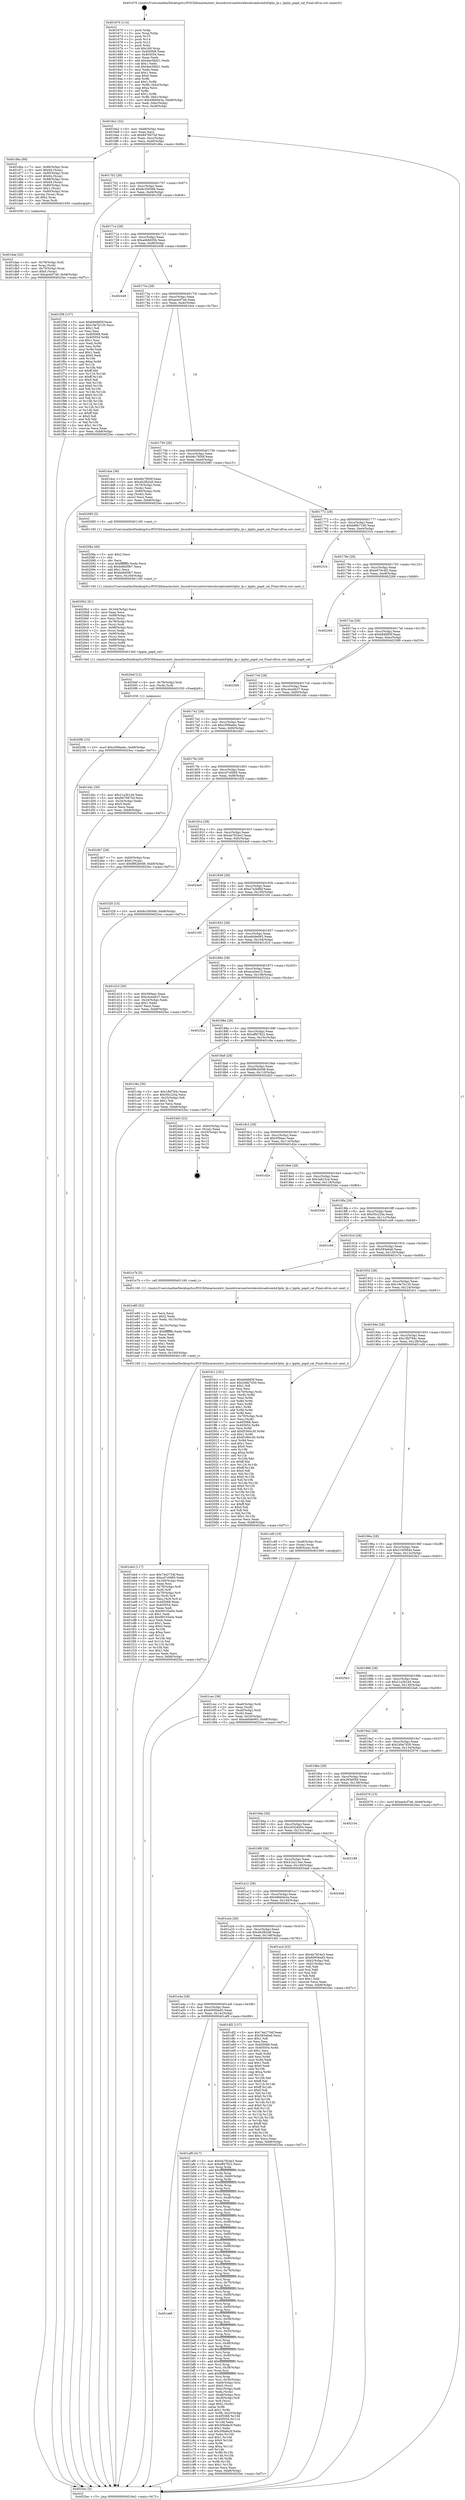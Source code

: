 digraph "0x401670" {
  label = "0x401670 (/mnt/c/Users/mathe/Desktop/tcc/POCII/binaries/extr_linuxdriversnetwirelessbroadcomb43phy_lp.c_lpphy_papd_cal_Final-ollvm.out::main(0))"
  labelloc = "t"
  node[shape=record]

  Entry [label="",width=0.3,height=0.3,shape=circle,fillcolor=black,style=filled]
  "0x4016e2" [label="{
     0x4016e2 [32]\l
     | [instrs]\l
     &nbsp;&nbsp;0x4016e2 \<+6\>: mov -0xb8(%rbp),%eax\l
     &nbsp;&nbsp;0x4016e8 \<+2\>: mov %eax,%ecx\l
     &nbsp;&nbsp;0x4016ea \<+6\>: sub $0x8476875d,%ecx\l
     &nbsp;&nbsp;0x4016f0 \<+6\>: mov %eax,-0xcc(%rbp)\l
     &nbsp;&nbsp;0x4016f6 \<+6\>: mov %ecx,-0xd0(%rbp)\l
     &nbsp;&nbsp;0x4016fc \<+6\>: je 0000000000401d6a \<main+0x6fa\>\l
  }"]
  "0x401d6a" [label="{
     0x401d6a [68]\l
     | [instrs]\l
     &nbsp;&nbsp;0x401d6a \<+7\>: mov -0x98(%rbp),%rax\l
     &nbsp;&nbsp;0x401d71 \<+6\>: movl $0x64,(%rax)\l
     &nbsp;&nbsp;0x401d77 \<+7\>: mov -0x90(%rbp),%rax\l
     &nbsp;&nbsp;0x401d7e \<+6\>: movl $0x64,(%rax)\l
     &nbsp;&nbsp;0x401d84 \<+7\>: mov -0x88(%rbp),%rax\l
     &nbsp;&nbsp;0x401d8b \<+6\>: movl $0x64,(%rax)\l
     &nbsp;&nbsp;0x401d91 \<+4\>: mov -0x80(%rbp),%rax\l
     &nbsp;&nbsp;0x401d95 \<+6\>: movl $0x1,(%rax)\l
     &nbsp;&nbsp;0x401d9b \<+4\>: mov -0x80(%rbp),%rax\l
     &nbsp;&nbsp;0x401d9f \<+3\>: movslq (%rax),%rax\l
     &nbsp;&nbsp;0x401da2 \<+4\>: shl $0x2,%rax\l
     &nbsp;&nbsp;0x401da6 \<+3\>: mov %rax,%rdi\l
     &nbsp;&nbsp;0x401da9 \<+5\>: call 0000000000401050 \<malloc@plt\>\l
     | [calls]\l
     &nbsp;&nbsp;0x401050 \{1\} (unknown)\l
  }"]
  "0x401702" [label="{
     0x401702 [28]\l
     | [instrs]\l
     &nbsp;&nbsp;0x401702 \<+5\>: jmp 0000000000401707 \<main+0x97\>\l
     &nbsp;&nbsp;0x401707 \<+6\>: mov -0xcc(%rbp),%eax\l
     &nbsp;&nbsp;0x40170d \<+5\>: sub $0x8c356566,%eax\l
     &nbsp;&nbsp;0x401712 \<+6\>: mov %eax,-0xd4(%rbp)\l
     &nbsp;&nbsp;0x401718 \<+6\>: je 0000000000401f38 \<main+0x8c8\>\l
  }"]
  Exit [label="",width=0.3,height=0.3,shape=circle,fillcolor=black,style=filled,peripheries=2]
  "0x401f38" [label="{
     0x401f38 [137]\l
     | [instrs]\l
     &nbsp;&nbsp;0x401f38 \<+5\>: mov $0xb94fdf3f,%eax\l
     &nbsp;&nbsp;0x401f3d \<+5\>: mov $0x19e7b135,%ecx\l
     &nbsp;&nbsp;0x401f42 \<+2\>: mov $0x1,%dl\l
     &nbsp;&nbsp;0x401f44 \<+2\>: xor %esi,%esi\l
     &nbsp;&nbsp;0x401f46 \<+7\>: mov 0x405068,%edi\l
     &nbsp;&nbsp;0x401f4d \<+8\>: mov 0x405054,%r8d\l
     &nbsp;&nbsp;0x401f55 \<+3\>: sub $0x1,%esi\l
     &nbsp;&nbsp;0x401f58 \<+3\>: mov %edi,%r9d\l
     &nbsp;&nbsp;0x401f5b \<+3\>: add %esi,%r9d\l
     &nbsp;&nbsp;0x401f5e \<+4\>: imul %r9d,%edi\l
     &nbsp;&nbsp;0x401f62 \<+3\>: and $0x1,%edi\l
     &nbsp;&nbsp;0x401f65 \<+3\>: cmp $0x0,%edi\l
     &nbsp;&nbsp;0x401f68 \<+4\>: sete %r10b\l
     &nbsp;&nbsp;0x401f6c \<+4\>: cmp $0xa,%r8d\l
     &nbsp;&nbsp;0x401f70 \<+4\>: setl %r11b\l
     &nbsp;&nbsp;0x401f74 \<+3\>: mov %r10b,%bl\l
     &nbsp;&nbsp;0x401f77 \<+3\>: xor $0xff,%bl\l
     &nbsp;&nbsp;0x401f7a \<+3\>: mov %r11b,%r14b\l
     &nbsp;&nbsp;0x401f7d \<+4\>: xor $0xff,%r14b\l
     &nbsp;&nbsp;0x401f81 \<+3\>: xor $0x0,%dl\l
     &nbsp;&nbsp;0x401f84 \<+3\>: mov %bl,%r15b\l
     &nbsp;&nbsp;0x401f87 \<+4\>: and $0x0,%r15b\l
     &nbsp;&nbsp;0x401f8b \<+3\>: and %dl,%r10b\l
     &nbsp;&nbsp;0x401f8e \<+3\>: mov %r14b,%r12b\l
     &nbsp;&nbsp;0x401f91 \<+4\>: and $0x0,%r12b\l
     &nbsp;&nbsp;0x401f95 \<+3\>: and %dl,%r11b\l
     &nbsp;&nbsp;0x401f98 \<+3\>: or %r10b,%r15b\l
     &nbsp;&nbsp;0x401f9b \<+3\>: or %r11b,%r12b\l
     &nbsp;&nbsp;0x401f9e \<+3\>: xor %r12b,%r15b\l
     &nbsp;&nbsp;0x401fa1 \<+3\>: or %r14b,%bl\l
     &nbsp;&nbsp;0x401fa4 \<+3\>: xor $0xff,%bl\l
     &nbsp;&nbsp;0x401fa7 \<+3\>: or $0x0,%dl\l
     &nbsp;&nbsp;0x401faa \<+2\>: and %dl,%bl\l
     &nbsp;&nbsp;0x401fac \<+3\>: or %bl,%r15b\l
     &nbsp;&nbsp;0x401faf \<+4\>: test $0x1,%r15b\l
     &nbsp;&nbsp;0x401fb3 \<+3\>: cmovne %ecx,%eax\l
     &nbsp;&nbsp;0x401fb6 \<+6\>: mov %eax,-0xb8(%rbp)\l
     &nbsp;&nbsp;0x401fbc \<+5\>: jmp 00000000004025ec \<main+0xf7c\>\l
  }"]
  "0x40171e" [label="{
     0x40171e [28]\l
     | [instrs]\l
     &nbsp;&nbsp;0x40171e \<+5\>: jmp 0000000000401723 \<main+0xb3\>\l
     &nbsp;&nbsp;0x401723 \<+6\>: mov -0xcc(%rbp),%eax\l
     &nbsp;&nbsp;0x401729 \<+5\>: sub $0xa4b6d35b,%eax\l
     &nbsp;&nbsp;0x40172e \<+6\>: mov %eax,-0xd8(%rbp)\l
     &nbsp;&nbsp;0x401734 \<+6\>: je 0000000000402448 \<main+0xdd8\>\l
  }"]
  "0x4020fb" [label="{
     0x4020fb [15]\l
     | [instrs]\l
     &nbsp;&nbsp;0x4020fb \<+10\>: movl $0xc599aebc,-0xb8(%rbp)\l
     &nbsp;&nbsp;0x402105 \<+5\>: jmp 00000000004025ec \<main+0xf7c\>\l
  }"]
  "0x402448" [label="{
     0x402448\l
  }", style=dashed]
  "0x40173a" [label="{
     0x40173a [28]\l
     | [instrs]\l
     &nbsp;&nbsp;0x40173a \<+5\>: jmp 000000000040173f \<main+0xcf\>\l
     &nbsp;&nbsp;0x40173f \<+6\>: mov -0xcc(%rbp),%eax\l
     &nbsp;&nbsp;0x401745 \<+5\>: sub $0xae4cf7a6,%eax\l
     &nbsp;&nbsp;0x40174a \<+6\>: mov %eax,-0xdc(%rbp)\l
     &nbsp;&nbsp;0x401750 \<+6\>: je 0000000000401dce \<main+0x75e\>\l
  }"]
  "0x4020ef" [label="{
     0x4020ef [12]\l
     | [instrs]\l
     &nbsp;&nbsp;0x4020ef \<+4\>: mov -0x78(%rbp),%rdi\l
     &nbsp;&nbsp;0x4020f3 \<+3\>: mov (%rdi),%rdi\l
     &nbsp;&nbsp;0x4020f6 \<+5\>: call 0000000000401030 \<free@plt\>\l
     | [calls]\l
     &nbsp;&nbsp;0x401030 \{1\} (unknown)\l
  }"]
  "0x401dce" [label="{
     0x401dce [36]\l
     | [instrs]\l
     &nbsp;&nbsp;0x401dce \<+5\>: mov $0xb6c7850f,%eax\l
     &nbsp;&nbsp;0x401dd3 \<+5\>: mov $0x4b2fb2a9,%ecx\l
     &nbsp;&nbsp;0x401dd8 \<+4\>: mov -0x70(%rbp),%rdx\l
     &nbsp;&nbsp;0x401ddc \<+2\>: mov (%rdx),%esi\l
     &nbsp;&nbsp;0x401dde \<+4\>: mov -0x80(%rbp),%rdx\l
     &nbsp;&nbsp;0x401de2 \<+2\>: cmp (%rdx),%esi\l
     &nbsp;&nbsp;0x401de4 \<+3\>: cmovl %ecx,%eax\l
     &nbsp;&nbsp;0x401de7 \<+6\>: mov %eax,-0xb8(%rbp)\l
     &nbsp;&nbsp;0x401ded \<+5\>: jmp 00000000004025ec \<main+0xf7c\>\l
  }"]
  "0x401756" [label="{
     0x401756 [28]\l
     | [instrs]\l
     &nbsp;&nbsp;0x401756 \<+5\>: jmp 000000000040175b \<main+0xeb\>\l
     &nbsp;&nbsp;0x40175b \<+6\>: mov -0xcc(%rbp),%eax\l
     &nbsp;&nbsp;0x401761 \<+5\>: sub $0xb6c7850f,%eax\l
     &nbsp;&nbsp;0x401766 \<+6\>: mov %eax,-0xe0(%rbp)\l
     &nbsp;&nbsp;0x40176c \<+6\>: je 0000000000402085 \<main+0xa15\>\l
  }"]
  "0x4020b2" [label="{
     0x4020b2 [61]\l
     | [instrs]\l
     &nbsp;&nbsp;0x4020b2 \<+6\>: mov -0x164(%rbp),%ecx\l
     &nbsp;&nbsp;0x4020b8 \<+3\>: imul %eax,%ecx\l
     &nbsp;&nbsp;0x4020bb \<+4\>: mov -0x68(%rbp),%rsi\l
     &nbsp;&nbsp;0x4020bf \<+2\>: mov %ecx,(%rsi)\l
     &nbsp;&nbsp;0x4020c1 \<+4\>: mov -0x78(%rbp),%rsi\l
     &nbsp;&nbsp;0x4020c5 \<+3\>: mov (%rsi),%rdi\l
     &nbsp;&nbsp;0x4020c8 \<+7\>: mov -0x98(%rbp),%rsi\l
     &nbsp;&nbsp;0x4020cf \<+2\>: mov (%rsi),%edx\l
     &nbsp;&nbsp;0x4020d1 \<+7\>: mov -0x90(%rbp),%rsi\l
     &nbsp;&nbsp;0x4020d8 \<+2\>: mov (%rsi),%ecx\l
     &nbsp;&nbsp;0x4020da \<+7\>: mov -0x88(%rbp),%rsi\l
     &nbsp;&nbsp;0x4020e1 \<+3\>: mov (%rsi),%r8d\l
     &nbsp;&nbsp;0x4020e4 \<+4\>: mov -0x68(%rbp),%rsi\l
     &nbsp;&nbsp;0x4020e8 \<+2\>: mov (%rsi),%esi\l
     &nbsp;&nbsp;0x4020ea \<+5\>: call 00000000004013e0 \<lpphy_papd_cal\>\l
     | [calls]\l
     &nbsp;&nbsp;0x4013e0 \{1\} (/mnt/c/Users/mathe/Desktop/tcc/POCII/binaries/extr_linuxdriversnetwirelessbroadcomb43phy_lp.c_lpphy_papd_cal_Final-ollvm.out::lpphy_papd_cal)\l
  }"]
  "0x402085" [label="{
     0x402085 [5]\l
     | [instrs]\l
     &nbsp;&nbsp;0x402085 \<+5\>: call 0000000000401160 \<next_i\>\l
     | [calls]\l
     &nbsp;&nbsp;0x401160 \{1\} (/mnt/c/Users/mathe/Desktop/tcc/POCII/binaries/extr_linuxdriversnetwirelessbroadcomb43phy_lp.c_lpphy_papd_cal_Final-ollvm.out::next_i)\l
  }"]
  "0x401772" [label="{
     0x401772 [28]\l
     | [instrs]\l
     &nbsp;&nbsp;0x401772 \<+5\>: jmp 0000000000401777 \<main+0x107\>\l
     &nbsp;&nbsp;0x401777 \<+6\>: mov -0xcc(%rbp),%eax\l
     &nbsp;&nbsp;0x40177d \<+5\>: sub $0xb86b7190,%eax\l
     &nbsp;&nbsp;0x401782 \<+6\>: mov %eax,-0xe4(%rbp)\l
     &nbsp;&nbsp;0x401788 \<+6\>: je 000000000040231b \<main+0xcab\>\l
  }"]
  "0x40208a" [label="{
     0x40208a [40]\l
     | [instrs]\l
     &nbsp;&nbsp;0x40208a \<+5\>: mov $0x2,%ecx\l
     &nbsp;&nbsp;0x40208f \<+1\>: cltd\l
     &nbsp;&nbsp;0x402090 \<+2\>: idiv %ecx\l
     &nbsp;&nbsp;0x402092 \<+6\>: imul $0xfffffffe,%edx,%ecx\l
     &nbsp;&nbsp;0x402098 \<+6\>: sub $0xbd6d5fb7,%ecx\l
     &nbsp;&nbsp;0x40209e \<+3\>: add $0x1,%ecx\l
     &nbsp;&nbsp;0x4020a1 \<+6\>: add $0xbd6d5fb7,%ecx\l
     &nbsp;&nbsp;0x4020a7 \<+6\>: mov %ecx,-0x164(%rbp)\l
     &nbsp;&nbsp;0x4020ad \<+5\>: call 0000000000401160 \<next_i\>\l
     | [calls]\l
     &nbsp;&nbsp;0x401160 \{1\} (/mnt/c/Users/mathe/Desktop/tcc/POCII/binaries/extr_linuxdriversnetwirelessbroadcomb43phy_lp.c_lpphy_papd_cal_Final-ollvm.out::next_i)\l
  }"]
  "0x40231b" [label="{
     0x40231b\l
  }", style=dashed]
  "0x40178e" [label="{
     0x40178e [28]\l
     | [instrs]\l
     &nbsp;&nbsp;0x40178e \<+5\>: jmp 0000000000401793 \<main+0x123\>\l
     &nbsp;&nbsp;0x401793 \<+6\>: mov -0xcc(%rbp),%eax\l
     &nbsp;&nbsp;0x401799 \<+5\>: sub $0xb870c4f2,%eax\l
     &nbsp;&nbsp;0x40179e \<+6\>: mov %eax,-0xe8(%rbp)\l
     &nbsp;&nbsp;0x4017a4 \<+6\>: je 000000000040226d \<main+0xbfd\>\l
  }"]
  "0x401eb4" [label="{
     0x401eb4 [117]\l
     | [instrs]\l
     &nbsp;&nbsp;0x401eb4 \<+5\>: mov $0x74e2734f,%ecx\l
     &nbsp;&nbsp;0x401eb9 \<+5\>: mov $0xcd7c0085,%edx\l
     &nbsp;&nbsp;0x401ebe \<+6\>: mov -0x160(%rbp),%esi\l
     &nbsp;&nbsp;0x401ec4 \<+3\>: imul %eax,%esi\l
     &nbsp;&nbsp;0x401ec7 \<+4\>: mov -0x78(%rbp),%r8\l
     &nbsp;&nbsp;0x401ecb \<+3\>: mov (%r8),%r8\l
     &nbsp;&nbsp;0x401ece \<+4\>: mov -0x70(%rbp),%r9\l
     &nbsp;&nbsp;0x401ed2 \<+3\>: movslq (%r9),%r9\l
     &nbsp;&nbsp;0x401ed5 \<+4\>: mov %esi,(%r8,%r9,4)\l
     &nbsp;&nbsp;0x401ed9 \<+7\>: mov 0x405068,%eax\l
     &nbsp;&nbsp;0x401ee0 \<+7\>: mov 0x405054,%esi\l
     &nbsp;&nbsp;0x401ee7 \<+2\>: mov %eax,%edi\l
     &nbsp;&nbsp;0x401ee9 \<+6\>: sub $0x99103a0e,%edi\l
     &nbsp;&nbsp;0x401eef \<+3\>: sub $0x1,%edi\l
     &nbsp;&nbsp;0x401ef2 \<+6\>: add $0x99103a0e,%edi\l
     &nbsp;&nbsp;0x401ef8 \<+3\>: imul %edi,%eax\l
     &nbsp;&nbsp;0x401efb \<+3\>: and $0x1,%eax\l
     &nbsp;&nbsp;0x401efe \<+3\>: cmp $0x0,%eax\l
     &nbsp;&nbsp;0x401f01 \<+4\>: sete %r10b\l
     &nbsp;&nbsp;0x401f05 \<+3\>: cmp $0xa,%esi\l
     &nbsp;&nbsp;0x401f08 \<+4\>: setl %r11b\l
     &nbsp;&nbsp;0x401f0c \<+3\>: mov %r10b,%bl\l
     &nbsp;&nbsp;0x401f0f \<+3\>: and %r11b,%bl\l
     &nbsp;&nbsp;0x401f12 \<+3\>: xor %r11b,%r10b\l
     &nbsp;&nbsp;0x401f15 \<+3\>: or %r10b,%bl\l
     &nbsp;&nbsp;0x401f18 \<+3\>: test $0x1,%bl\l
     &nbsp;&nbsp;0x401f1b \<+3\>: cmovne %edx,%ecx\l
     &nbsp;&nbsp;0x401f1e \<+6\>: mov %ecx,-0xb8(%rbp)\l
     &nbsp;&nbsp;0x401f24 \<+5\>: jmp 00000000004025ec \<main+0xf7c\>\l
  }"]
  "0x40226d" [label="{
     0x40226d\l
  }", style=dashed]
  "0x4017aa" [label="{
     0x4017aa [28]\l
     | [instrs]\l
     &nbsp;&nbsp;0x4017aa \<+5\>: jmp 00000000004017af \<main+0x13f\>\l
     &nbsp;&nbsp;0x4017af \<+6\>: mov -0xcc(%rbp),%eax\l
     &nbsp;&nbsp;0x4017b5 \<+5\>: sub $0xb94fdf3f,%eax\l
     &nbsp;&nbsp;0x4017ba \<+6\>: mov %eax,-0xec(%rbp)\l
     &nbsp;&nbsp;0x4017c0 \<+6\>: je 0000000000402589 \<main+0xf19\>\l
  }"]
  "0x401e80" [label="{
     0x401e80 [52]\l
     | [instrs]\l
     &nbsp;&nbsp;0x401e80 \<+2\>: xor %ecx,%ecx\l
     &nbsp;&nbsp;0x401e82 \<+5\>: mov $0x2,%edx\l
     &nbsp;&nbsp;0x401e87 \<+6\>: mov %edx,-0x15c(%rbp)\l
     &nbsp;&nbsp;0x401e8d \<+1\>: cltd\l
     &nbsp;&nbsp;0x401e8e \<+6\>: mov -0x15c(%rbp),%esi\l
     &nbsp;&nbsp;0x401e94 \<+2\>: idiv %esi\l
     &nbsp;&nbsp;0x401e96 \<+6\>: imul $0xfffffffe,%edx,%edx\l
     &nbsp;&nbsp;0x401e9c \<+2\>: mov %ecx,%edi\l
     &nbsp;&nbsp;0x401e9e \<+2\>: sub %edx,%edi\l
     &nbsp;&nbsp;0x401ea0 \<+2\>: mov %ecx,%edx\l
     &nbsp;&nbsp;0x401ea2 \<+3\>: sub $0x1,%edx\l
     &nbsp;&nbsp;0x401ea5 \<+2\>: add %edx,%edi\l
     &nbsp;&nbsp;0x401ea7 \<+2\>: sub %edi,%ecx\l
     &nbsp;&nbsp;0x401ea9 \<+6\>: mov %ecx,-0x160(%rbp)\l
     &nbsp;&nbsp;0x401eaf \<+5\>: call 0000000000401160 \<next_i\>\l
     | [calls]\l
     &nbsp;&nbsp;0x401160 \{1\} (/mnt/c/Users/mathe/Desktop/tcc/POCII/binaries/extr_linuxdriversnetwirelessbroadcomb43phy_lp.c_lpphy_papd_cal_Final-ollvm.out::next_i)\l
  }"]
  "0x402589" [label="{
     0x402589\l
  }", style=dashed]
  "0x4017c6" [label="{
     0x4017c6 [28]\l
     | [instrs]\l
     &nbsp;&nbsp;0x4017c6 \<+5\>: jmp 00000000004017cb \<main+0x15b\>\l
     &nbsp;&nbsp;0x4017cb \<+6\>: mov -0xcc(%rbp),%eax\l
     &nbsp;&nbsp;0x4017d1 \<+5\>: sub $0xc4ce4b37,%eax\l
     &nbsp;&nbsp;0x4017d6 \<+6\>: mov %eax,-0xf0(%rbp)\l
     &nbsp;&nbsp;0x4017dc \<+6\>: je 0000000000401d4c \<main+0x6dc\>\l
  }"]
  "0x401dae" [label="{
     0x401dae [32]\l
     | [instrs]\l
     &nbsp;&nbsp;0x401dae \<+4\>: mov -0x78(%rbp),%rdi\l
     &nbsp;&nbsp;0x401db2 \<+3\>: mov %rax,(%rdi)\l
     &nbsp;&nbsp;0x401db5 \<+4\>: mov -0x70(%rbp),%rax\l
     &nbsp;&nbsp;0x401db9 \<+6\>: movl $0x0,(%rax)\l
     &nbsp;&nbsp;0x401dbf \<+10\>: movl $0xae4cf7a6,-0xb8(%rbp)\l
     &nbsp;&nbsp;0x401dc9 \<+5\>: jmp 00000000004025ec \<main+0xf7c\>\l
  }"]
  "0x401d4c" [label="{
     0x401d4c [30]\l
     | [instrs]\l
     &nbsp;&nbsp;0x401d4c \<+5\>: mov $0x21a3b1d4,%eax\l
     &nbsp;&nbsp;0x401d51 \<+5\>: mov $0x8476875d,%ecx\l
     &nbsp;&nbsp;0x401d56 \<+3\>: mov -0x24(%rbp),%edx\l
     &nbsp;&nbsp;0x401d59 \<+3\>: cmp $0x0,%edx\l
     &nbsp;&nbsp;0x401d5c \<+3\>: cmove %ecx,%eax\l
     &nbsp;&nbsp;0x401d5f \<+6\>: mov %eax,-0xb8(%rbp)\l
     &nbsp;&nbsp;0x401d65 \<+5\>: jmp 00000000004025ec \<main+0xf7c\>\l
  }"]
  "0x4017e2" [label="{
     0x4017e2 [28]\l
     | [instrs]\l
     &nbsp;&nbsp;0x4017e2 \<+5\>: jmp 00000000004017e7 \<main+0x177\>\l
     &nbsp;&nbsp;0x4017e7 \<+6\>: mov -0xcc(%rbp),%eax\l
     &nbsp;&nbsp;0x4017ed \<+5\>: sub $0xc599aebc,%eax\l
     &nbsp;&nbsp;0x4017f2 \<+6\>: mov %eax,-0xf4(%rbp)\l
     &nbsp;&nbsp;0x4017f8 \<+6\>: je 00000000004024b7 \<main+0xe47\>\l
  }"]
  "0x401cec" [label="{
     0x401cec [36]\l
     | [instrs]\l
     &nbsp;&nbsp;0x401cec \<+7\>: mov -0xa0(%rbp),%rdi\l
     &nbsp;&nbsp;0x401cf3 \<+2\>: mov %eax,(%rdi)\l
     &nbsp;&nbsp;0x401cf5 \<+7\>: mov -0xa0(%rbp),%rdi\l
     &nbsp;&nbsp;0x401cfc \<+2\>: mov (%rdi),%eax\l
     &nbsp;&nbsp;0x401cfe \<+3\>: mov %eax,-0x24(%rbp)\l
     &nbsp;&nbsp;0x401d01 \<+10\>: movl $0xeb0de065,-0xb8(%rbp)\l
     &nbsp;&nbsp;0x401d0b \<+5\>: jmp 00000000004025ec \<main+0xf7c\>\l
  }"]
  "0x4024b7" [label="{
     0x4024b7 [28]\l
     | [instrs]\l
     &nbsp;&nbsp;0x4024b7 \<+7\>: mov -0xb0(%rbp),%rax\l
     &nbsp;&nbsp;0x4024be \<+6\>: movl $0x0,(%rax)\l
     &nbsp;&nbsp;0x4024c4 \<+10\>: movl $0xf862b0d8,-0xb8(%rbp)\l
     &nbsp;&nbsp;0x4024ce \<+5\>: jmp 00000000004025ec \<main+0xf7c\>\l
  }"]
  "0x4017fe" [label="{
     0x4017fe [28]\l
     | [instrs]\l
     &nbsp;&nbsp;0x4017fe \<+5\>: jmp 0000000000401803 \<main+0x193\>\l
     &nbsp;&nbsp;0x401803 \<+6\>: mov -0xcc(%rbp),%eax\l
     &nbsp;&nbsp;0x401809 \<+5\>: sub $0xcd7c0085,%eax\l
     &nbsp;&nbsp;0x40180e \<+6\>: mov %eax,-0xf8(%rbp)\l
     &nbsp;&nbsp;0x401814 \<+6\>: je 0000000000401f29 \<main+0x8b9\>\l
  }"]
  "0x401a66" [label="{
     0x401a66\l
  }", style=dashed]
  "0x401f29" [label="{
     0x401f29 [15]\l
     | [instrs]\l
     &nbsp;&nbsp;0x401f29 \<+10\>: movl $0x8c356566,-0xb8(%rbp)\l
     &nbsp;&nbsp;0x401f33 \<+5\>: jmp 00000000004025ec \<main+0xf7c\>\l
  }"]
  "0x40181a" [label="{
     0x40181a [28]\l
     | [instrs]\l
     &nbsp;&nbsp;0x40181a \<+5\>: jmp 000000000040181f \<main+0x1af\>\l
     &nbsp;&nbsp;0x40181f \<+6\>: mov -0xcc(%rbp),%eax\l
     &nbsp;&nbsp;0x401825 \<+5\>: sub $0xda7924e3,%eax\l
     &nbsp;&nbsp;0x40182a \<+6\>: mov %eax,-0xfc(%rbp)\l
     &nbsp;&nbsp;0x401830 \<+6\>: je 00000000004024e9 \<main+0xe79\>\l
  }"]
  "0x401af9" [label="{
     0x401af9 [417]\l
     | [instrs]\l
     &nbsp;&nbsp;0x401af9 \<+5\>: mov $0xda7924e3,%eax\l
     &nbsp;&nbsp;0x401afe \<+5\>: mov $0xeff47822,%ecx\l
     &nbsp;&nbsp;0x401b03 \<+3\>: mov %rsp,%rdx\l
     &nbsp;&nbsp;0x401b06 \<+4\>: add $0xfffffffffffffff0,%rdx\l
     &nbsp;&nbsp;0x401b0a \<+3\>: mov %rdx,%rsp\l
     &nbsp;&nbsp;0x401b0d \<+7\>: mov %rdx,-0xb0(%rbp)\l
     &nbsp;&nbsp;0x401b14 \<+3\>: mov %rsp,%rdx\l
     &nbsp;&nbsp;0x401b17 \<+4\>: add $0xfffffffffffffff0,%rdx\l
     &nbsp;&nbsp;0x401b1b \<+3\>: mov %rdx,%rsp\l
     &nbsp;&nbsp;0x401b1e \<+3\>: mov %rsp,%rsi\l
     &nbsp;&nbsp;0x401b21 \<+4\>: add $0xfffffffffffffff0,%rsi\l
     &nbsp;&nbsp;0x401b25 \<+3\>: mov %rsi,%rsp\l
     &nbsp;&nbsp;0x401b28 \<+7\>: mov %rsi,-0xa8(%rbp)\l
     &nbsp;&nbsp;0x401b2f \<+3\>: mov %rsp,%rsi\l
     &nbsp;&nbsp;0x401b32 \<+4\>: add $0xfffffffffffffff0,%rsi\l
     &nbsp;&nbsp;0x401b36 \<+3\>: mov %rsi,%rsp\l
     &nbsp;&nbsp;0x401b39 \<+7\>: mov %rsi,-0xa0(%rbp)\l
     &nbsp;&nbsp;0x401b40 \<+3\>: mov %rsp,%rsi\l
     &nbsp;&nbsp;0x401b43 \<+4\>: add $0xfffffffffffffff0,%rsi\l
     &nbsp;&nbsp;0x401b47 \<+3\>: mov %rsi,%rsp\l
     &nbsp;&nbsp;0x401b4a \<+7\>: mov %rsi,-0x98(%rbp)\l
     &nbsp;&nbsp;0x401b51 \<+3\>: mov %rsp,%rsi\l
     &nbsp;&nbsp;0x401b54 \<+4\>: add $0xfffffffffffffff0,%rsi\l
     &nbsp;&nbsp;0x401b58 \<+3\>: mov %rsi,%rsp\l
     &nbsp;&nbsp;0x401b5b \<+7\>: mov %rsi,-0x90(%rbp)\l
     &nbsp;&nbsp;0x401b62 \<+3\>: mov %rsp,%rsi\l
     &nbsp;&nbsp;0x401b65 \<+4\>: add $0xfffffffffffffff0,%rsi\l
     &nbsp;&nbsp;0x401b69 \<+3\>: mov %rsi,%rsp\l
     &nbsp;&nbsp;0x401b6c \<+7\>: mov %rsi,-0x88(%rbp)\l
     &nbsp;&nbsp;0x401b73 \<+3\>: mov %rsp,%rsi\l
     &nbsp;&nbsp;0x401b76 \<+4\>: add $0xfffffffffffffff0,%rsi\l
     &nbsp;&nbsp;0x401b7a \<+3\>: mov %rsi,%rsp\l
     &nbsp;&nbsp;0x401b7d \<+4\>: mov %rsi,-0x80(%rbp)\l
     &nbsp;&nbsp;0x401b81 \<+3\>: mov %rsp,%rsi\l
     &nbsp;&nbsp;0x401b84 \<+4\>: add $0xfffffffffffffff0,%rsi\l
     &nbsp;&nbsp;0x401b88 \<+3\>: mov %rsi,%rsp\l
     &nbsp;&nbsp;0x401b8b \<+4\>: mov %rsi,-0x78(%rbp)\l
     &nbsp;&nbsp;0x401b8f \<+3\>: mov %rsp,%rsi\l
     &nbsp;&nbsp;0x401b92 \<+4\>: add $0xfffffffffffffff0,%rsi\l
     &nbsp;&nbsp;0x401b96 \<+3\>: mov %rsi,%rsp\l
     &nbsp;&nbsp;0x401b99 \<+4\>: mov %rsi,-0x70(%rbp)\l
     &nbsp;&nbsp;0x401b9d \<+3\>: mov %rsp,%rsi\l
     &nbsp;&nbsp;0x401ba0 \<+4\>: add $0xfffffffffffffff0,%rsi\l
     &nbsp;&nbsp;0x401ba4 \<+3\>: mov %rsi,%rsp\l
     &nbsp;&nbsp;0x401ba7 \<+4\>: mov %rsi,-0x68(%rbp)\l
     &nbsp;&nbsp;0x401bab \<+3\>: mov %rsp,%rsi\l
     &nbsp;&nbsp;0x401bae \<+4\>: add $0xfffffffffffffff0,%rsi\l
     &nbsp;&nbsp;0x401bb2 \<+3\>: mov %rsi,%rsp\l
     &nbsp;&nbsp;0x401bb5 \<+4\>: mov %rsi,-0x60(%rbp)\l
     &nbsp;&nbsp;0x401bb9 \<+3\>: mov %rsp,%rsi\l
     &nbsp;&nbsp;0x401bbc \<+4\>: add $0xfffffffffffffff0,%rsi\l
     &nbsp;&nbsp;0x401bc0 \<+3\>: mov %rsi,%rsp\l
     &nbsp;&nbsp;0x401bc3 \<+4\>: mov %rsi,-0x58(%rbp)\l
     &nbsp;&nbsp;0x401bc7 \<+3\>: mov %rsp,%rsi\l
     &nbsp;&nbsp;0x401bca \<+4\>: add $0xfffffffffffffff0,%rsi\l
     &nbsp;&nbsp;0x401bce \<+3\>: mov %rsi,%rsp\l
     &nbsp;&nbsp;0x401bd1 \<+4\>: mov %rsi,-0x50(%rbp)\l
     &nbsp;&nbsp;0x401bd5 \<+3\>: mov %rsp,%rsi\l
     &nbsp;&nbsp;0x401bd8 \<+4\>: add $0xfffffffffffffff0,%rsi\l
     &nbsp;&nbsp;0x401bdc \<+3\>: mov %rsi,%rsp\l
     &nbsp;&nbsp;0x401bdf \<+4\>: mov %rsi,-0x48(%rbp)\l
     &nbsp;&nbsp;0x401be3 \<+3\>: mov %rsp,%rsi\l
     &nbsp;&nbsp;0x401be6 \<+4\>: add $0xfffffffffffffff0,%rsi\l
     &nbsp;&nbsp;0x401bea \<+3\>: mov %rsi,%rsp\l
     &nbsp;&nbsp;0x401bed \<+4\>: mov %rsi,-0x40(%rbp)\l
     &nbsp;&nbsp;0x401bf1 \<+3\>: mov %rsp,%rsi\l
     &nbsp;&nbsp;0x401bf4 \<+4\>: add $0xfffffffffffffff0,%rsi\l
     &nbsp;&nbsp;0x401bf8 \<+3\>: mov %rsi,%rsp\l
     &nbsp;&nbsp;0x401bfb \<+4\>: mov %rsi,-0x38(%rbp)\l
     &nbsp;&nbsp;0x401bff \<+3\>: mov %rsp,%rsi\l
     &nbsp;&nbsp;0x401c02 \<+4\>: add $0xfffffffffffffff0,%rsi\l
     &nbsp;&nbsp;0x401c06 \<+3\>: mov %rsi,%rsp\l
     &nbsp;&nbsp;0x401c09 \<+4\>: mov %rsi,-0x30(%rbp)\l
     &nbsp;&nbsp;0x401c0d \<+7\>: mov -0xb0(%rbp),%rsi\l
     &nbsp;&nbsp;0x401c14 \<+6\>: movl $0x0,(%rsi)\l
     &nbsp;&nbsp;0x401c1a \<+6\>: mov -0xbc(%rbp),%edi\l
     &nbsp;&nbsp;0x401c20 \<+2\>: mov %edi,(%rdx)\l
     &nbsp;&nbsp;0x401c22 \<+7\>: mov -0xa8(%rbp),%rsi\l
     &nbsp;&nbsp;0x401c29 \<+7\>: mov -0xc8(%rbp),%r8\l
     &nbsp;&nbsp;0x401c30 \<+3\>: mov %r8,(%rsi)\l
     &nbsp;&nbsp;0x401c33 \<+3\>: cmpl $0x2,(%rdx)\l
     &nbsp;&nbsp;0x401c36 \<+4\>: setne %r9b\l
     &nbsp;&nbsp;0x401c3a \<+4\>: and $0x1,%r9b\l
     &nbsp;&nbsp;0x401c3e \<+4\>: mov %r9b,-0x25(%rbp)\l
     &nbsp;&nbsp;0x401c42 \<+8\>: mov 0x405068,%r10d\l
     &nbsp;&nbsp;0x401c4a \<+8\>: mov 0x405054,%r11d\l
     &nbsp;&nbsp;0x401c52 \<+3\>: mov %r10d,%ebx\l
     &nbsp;&nbsp;0x401c55 \<+6\>: add $0x30fa8a3f,%ebx\l
     &nbsp;&nbsp;0x401c5b \<+3\>: sub $0x1,%ebx\l
     &nbsp;&nbsp;0x401c5e \<+6\>: sub $0x30fa8a3f,%ebx\l
     &nbsp;&nbsp;0x401c64 \<+4\>: imul %ebx,%r10d\l
     &nbsp;&nbsp;0x401c68 \<+4\>: and $0x1,%r10d\l
     &nbsp;&nbsp;0x401c6c \<+4\>: cmp $0x0,%r10d\l
     &nbsp;&nbsp;0x401c70 \<+4\>: sete %r9b\l
     &nbsp;&nbsp;0x401c74 \<+4\>: cmp $0xa,%r11d\l
     &nbsp;&nbsp;0x401c78 \<+4\>: setl %r14b\l
     &nbsp;&nbsp;0x401c7c \<+3\>: mov %r9b,%r15b\l
     &nbsp;&nbsp;0x401c7f \<+3\>: and %r14b,%r15b\l
     &nbsp;&nbsp;0x401c82 \<+3\>: xor %r14b,%r9b\l
     &nbsp;&nbsp;0x401c85 \<+3\>: or %r9b,%r15b\l
     &nbsp;&nbsp;0x401c88 \<+4\>: test $0x1,%r15b\l
     &nbsp;&nbsp;0x401c8c \<+3\>: cmovne %ecx,%eax\l
     &nbsp;&nbsp;0x401c8f \<+6\>: mov %eax,-0xb8(%rbp)\l
     &nbsp;&nbsp;0x401c95 \<+5\>: jmp 00000000004025ec \<main+0xf7c\>\l
  }"]
  "0x4024e9" [label="{
     0x4024e9\l
  }", style=dashed]
  "0x401836" [label="{
     0x401836 [28]\l
     | [instrs]\l
     &nbsp;&nbsp;0x401836 \<+5\>: jmp 000000000040183b \<main+0x1cb\>\l
     &nbsp;&nbsp;0x40183b \<+6\>: mov -0xcc(%rbp),%eax\l
     &nbsp;&nbsp;0x401841 \<+5\>: sub $0xe7a3b8bf,%eax\l
     &nbsp;&nbsp;0x401846 \<+6\>: mov %eax,-0x100(%rbp)\l
     &nbsp;&nbsp;0x40184c \<+6\>: je 0000000000402165 \<main+0xaf5\>\l
  }"]
  "0x401a4a" [label="{
     0x401a4a [28]\l
     | [instrs]\l
     &nbsp;&nbsp;0x401a4a \<+5\>: jmp 0000000000401a4f \<main+0x3df\>\l
     &nbsp;&nbsp;0x401a4f \<+6\>: mov -0xcc(%rbp),%eax\l
     &nbsp;&nbsp;0x401a55 \<+5\>: sub $0x6095bed5,%eax\l
     &nbsp;&nbsp;0x401a5a \<+6\>: mov %eax,-0x14c(%rbp)\l
     &nbsp;&nbsp;0x401a60 \<+6\>: je 0000000000401af9 \<main+0x489\>\l
  }"]
  "0x402165" [label="{
     0x402165\l
  }", style=dashed]
  "0x401852" [label="{
     0x401852 [28]\l
     | [instrs]\l
     &nbsp;&nbsp;0x401852 \<+5\>: jmp 0000000000401857 \<main+0x1e7\>\l
     &nbsp;&nbsp;0x401857 \<+6\>: mov -0xcc(%rbp),%eax\l
     &nbsp;&nbsp;0x40185d \<+5\>: sub $0xeb0de065,%eax\l
     &nbsp;&nbsp;0x401862 \<+6\>: mov %eax,-0x104(%rbp)\l
     &nbsp;&nbsp;0x401868 \<+6\>: je 0000000000401d10 \<main+0x6a0\>\l
  }"]
  "0x401df2" [label="{
     0x401df2 [137]\l
     | [instrs]\l
     &nbsp;&nbsp;0x401df2 \<+5\>: mov $0x74e2734f,%eax\l
     &nbsp;&nbsp;0x401df7 \<+5\>: mov $0x583e6a6,%ecx\l
     &nbsp;&nbsp;0x401dfc \<+2\>: mov $0x1,%dl\l
     &nbsp;&nbsp;0x401dfe \<+2\>: xor %esi,%esi\l
     &nbsp;&nbsp;0x401e00 \<+7\>: mov 0x405068,%edi\l
     &nbsp;&nbsp;0x401e07 \<+8\>: mov 0x405054,%r8d\l
     &nbsp;&nbsp;0x401e0f \<+3\>: sub $0x1,%esi\l
     &nbsp;&nbsp;0x401e12 \<+3\>: mov %edi,%r9d\l
     &nbsp;&nbsp;0x401e15 \<+3\>: add %esi,%r9d\l
     &nbsp;&nbsp;0x401e18 \<+4\>: imul %r9d,%edi\l
     &nbsp;&nbsp;0x401e1c \<+3\>: and $0x1,%edi\l
     &nbsp;&nbsp;0x401e1f \<+3\>: cmp $0x0,%edi\l
     &nbsp;&nbsp;0x401e22 \<+4\>: sete %r10b\l
     &nbsp;&nbsp;0x401e26 \<+4\>: cmp $0xa,%r8d\l
     &nbsp;&nbsp;0x401e2a \<+4\>: setl %r11b\l
     &nbsp;&nbsp;0x401e2e \<+3\>: mov %r10b,%bl\l
     &nbsp;&nbsp;0x401e31 \<+3\>: xor $0xff,%bl\l
     &nbsp;&nbsp;0x401e34 \<+3\>: mov %r11b,%r14b\l
     &nbsp;&nbsp;0x401e37 \<+4\>: xor $0xff,%r14b\l
     &nbsp;&nbsp;0x401e3b \<+3\>: xor $0x0,%dl\l
     &nbsp;&nbsp;0x401e3e \<+3\>: mov %bl,%r15b\l
     &nbsp;&nbsp;0x401e41 \<+4\>: and $0x0,%r15b\l
     &nbsp;&nbsp;0x401e45 \<+3\>: and %dl,%r10b\l
     &nbsp;&nbsp;0x401e48 \<+3\>: mov %r14b,%r12b\l
     &nbsp;&nbsp;0x401e4b \<+4\>: and $0x0,%r12b\l
     &nbsp;&nbsp;0x401e4f \<+3\>: and %dl,%r11b\l
     &nbsp;&nbsp;0x401e52 \<+3\>: or %r10b,%r15b\l
     &nbsp;&nbsp;0x401e55 \<+3\>: or %r11b,%r12b\l
     &nbsp;&nbsp;0x401e58 \<+3\>: xor %r12b,%r15b\l
     &nbsp;&nbsp;0x401e5b \<+3\>: or %r14b,%bl\l
     &nbsp;&nbsp;0x401e5e \<+3\>: xor $0xff,%bl\l
     &nbsp;&nbsp;0x401e61 \<+3\>: or $0x0,%dl\l
     &nbsp;&nbsp;0x401e64 \<+2\>: and %dl,%bl\l
     &nbsp;&nbsp;0x401e66 \<+3\>: or %bl,%r15b\l
     &nbsp;&nbsp;0x401e69 \<+4\>: test $0x1,%r15b\l
     &nbsp;&nbsp;0x401e6d \<+3\>: cmovne %ecx,%eax\l
     &nbsp;&nbsp;0x401e70 \<+6\>: mov %eax,-0xb8(%rbp)\l
     &nbsp;&nbsp;0x401e76 \<+5\>: jmp 00000000004025ec \<main+0xf7c\>\l
  }"]
  "0x401d10" [label="{
     0x401d10 [30]\l
     | [instrs]\l
     &nbsp;&nbsp;0x401d10 \<+5\>: mov $0x309aac,%eax\l
     &nbsp;&nbsp;0x401d15 \<+5\>: mov $0xc4ce4b37,%ecx\l
     &nbsp;&nbsp;0x401d1a \<+3\>: mov -0x24(%rbp),%edx\l
     &nbsp;&nbsp;0x401d1d \<+3\>: cmp $0x1,%edx\l
     &nbsp;&nbsp;0x401d20 \<+3\>: cmovl %ecx,%eax\l
     &nbsp;&nbsp;0x401d23 \<+6\>: mov %eax,-0xb8(%rbp)\l
     &nbsp;&nbsp;0x401d29 \<+5\>: jmp 00000000004025ec \<main+0xf7c\>\l
  }"]
  "0x40186e" [label="{
     0x40186e [28]\l
     | [instrs]\l
     &nbsp;&nbsp;0x40186e \<+5\>: jmp 0000000000401873 \<main+0x203\>\l
     &nbsp;&nbsp;0x401873 \<+6\>: mov -0xcc(%rbp),%eax\l
     &nbsp;&nbsp;0x401879 \<+5\>: sub $0xeca5ee15,%eax\l
     &nbsp;&nbsp;0x40187e \<+6\>: mov %eax,-0x108(%rbp)\l
     &nbsp;&nbsp;0x401884 \<+6\>: je 000000000040232a \<main+0xcba\>\l
  }"]
  "0x401670" [label="{
     0x401670 [114]\l
     | [instrs]\l
     &nbsp;&nbsp;0x401670 \<+1\>: push %rbp\l
     &nbsp;&nbsp;0x401671 \<+3\>: mov %rsp,%rbp\l
     &nbsp;&nbsp;0x401674 \<+2\>: push %r15\l
     &nbsp;&nbsp;0x401676 \<+2\>: push %r14\l
     &nbsp;&nbsp;0x401678 \<+2\>: push %r12\l
     &nbsp;&nbsp;0x40167a \<+1\>: push %rbx\l
     &nbsp;&nbsp;0x40167b \<+7\>: sub $0x160,%rsp\l
     &nbsp;&nbsp;0x401682 \<+7\>: mov 0x405068,%eax\l
     &nbsp;&nbsp;0x401689 \<+7\>: mov 0x405054,%ecx\l
     &nbsp;&nbsp;0x401690 \<+2\>: mov %eax,%edx\l
     &nbsp;&nbsp;0x401692 \<+6\>: add $0x4ee38d21,%edx\l
     &nbsp;&nbsp;0x401698 \<+3\>: sub $0x1,%edx\l
     &nbsp;&nbsp;0x40169b \<+6\>: sub $0x4ee38d21,%edx\l
     &nbsp;&nbsp;0x4016a1 \<+3\>: imul %edx,%eax\l
     &nbsp;&nbsp;0x4016a4 \<+3\>: and $0x1,%eax\l
     &nbsp;&nbsp;0x4016a7 \<+3\>: cmp $0x0,%eax\l
     &nbsp;&nbsp;0x4016aa \<+4\>: sete %r8b\l
     &nbsp;&nbsp;0x4016ae \<+4\>: and $0x1,%r8b\l
     &nbsp;&nbsp;0x4016b2 \<+7\>: mov %r8b,-0xb2(%rbp)\l
     &nbsp;&nbsp;0x4016b9 \<+3\>: cmp $0xa,%ecx\l
     &nbsp;&nbsp;0x4016bc \<+4\>: setl %r8b\l
     &nbsp;&nbsp;0x4016c0 \<+4\>: and $0x1,%r8b\l
     &nbsp;&nbsp;0x4016c4 \<+7\>: mov %r8b,-0xb1(%rbp)\l
     &nbsp;&nbsp;0x4016cb \<+10\>: movl $0x49bb0e3a,-0xb8(%rbp)\l
     &nbsp;&nbsp;0x4016d5 \<+6\>: mov %edi,-0xbc(%rbp)\l
     &nbsp;&nbsp;0x4016db \<+7\>: mov %rsi,-0xc8(%rbp)\l
  }"]
  "0x40232a" [label="{
     0x40232a\l
  }", style=dashed]
  "0x40188a" [label="{
     0x40188a [28]\l
     | [instrs]\l
     &nbsp;&nbsp;0x40188a \<+5\>: jmp 000000000040188f \<main+0x21f\>\l
     &nbsp;&nbsp;0x40188f \<+6\>: mov -0xcc(%rbp),%eax\l
     &nbsp;&nbsp;0x401895 \<+5\>: sub $0xeff47822,%eax\l
     &nbsp;&nbsp;0x40189a \<+6\>: mov %eax,-0x10c(%rbp)\l
     &nbsp;&nbsp;0x4018a0 \<+6\>: je 0000000000401c9a \<main+0x62a\>\l
  }"]
  "0x4025ec" [label="{
     0x4025ec [5]\l
     | [instrs]\l
     &nbsp;&nbsp;0x4025ec \<+5\>: jmp 00000000004016e2 \<main+0x72\>\l
  }"]
  "0x401c9a" [label="{
     0x401c9a [30]\l
     | [instrs]\l
     &nbsp;&nbsp;0x401c9a \<+5\>: mov $0x1fbf784c,%eax\l
     &nbsp;&nbsp;0x401c9f \<+5\>: mov $0x50c220a,%ecx\l
     &nbsp;&nbsp;0x401ca4 \<+3\>: mov -0x25(%rbp),%dl\l
     &nbsp;&nbsp;0x401ca7 \<+3\>: test $0x1,%dl\l
     &nbsp;&nbsp;0x401caa \<+3\>: cmovne %ecx,%eax\l
     &nbsp;&nbsp;0x401cad \<+6\>: mov %eax,-0xb8(%rbp)\l
     &nbsp;&nbsp;0x401cb3 \<+5\>: jmp 00000000004025ec \<main+0xf7c\>\l
  }"]
  "0x4018a6" [label="{
     0x4018a6 [28]\l
     | [instrs]\l
     &nbsp;&nbsp;0x4018a6 \<+5\>: jmp 00000000004018ab \<main+0x23b\>\l
     &nbsp;&nbsp;0x4018ab \<+6\>: mov -0xcc(%rbp),%eax\l
     &nbsp;&nbsp;0x4018b1 \<+5\>: sub $0xf862b0d8,%eax\l
     &nbsp;&nbsp;0x4018b6 \<+6\>: mov %eax,-0x110(%rbp)\l
     &nbsp;&nbsp;0x4018bc \<+6\>: je 00000000004024d3 \<main+0xe63\>\l
  }"]
  "0x401a2e" [label="{
     0x401a2e [28]\l
     | [instrs]\l
     &nbsp;&nbsp;0x401a2e \<+5\>: jmp 0000000000401a33 \<main+0x3c3\>\l
     &nbsp;&nbsp;0x401a33 \<+6\>: mov -0xcc(%rbp),%eax\l
     &nbsp;&nbsp;0x401a39 \<+5\>: sub $0x4b2fb2a9,%eax\l
     &nbsp;&nbsp;0x401a3e \<+6\>: mov %eax,-0x148(%rbp)\l
     &nbsp;&nbsp;0x401a44 \<+6\>: je 0000000000401df2 \<main+0x782\>\l
  }"]
  "0x4024d3" [label="{
     0x4024d3 [22]\l
     | [instrs]\l
     &nbsp;&nbsp;0x4024d3 \<+7\>: mov -0xb0(%rbp),%rax\l
     &nbsp;&nbsp;0x4024da \<+2\>: mov (%rax),%eax\l
     &nbsp;&nbsp;0x4024dc \<+4\>: lea -0x20(%rbp),%rsp\l
     &nbsp;&nbsp;0x4024e0 \<+1\>: pop %rbx\l
     &nbsp;&nbsp;0x4024e1 \<+2\>: pop %r12\l
     &nbsp;&nbsp;0x4024e3 \<+2\>: pop %r14\l
     &nbsp;&nbsp;0x4024e5 \<+2\>: pop %r15\l
     &nbsp;&nbsp;0x4024e7 \<+1\>: pop %rbp\l
     &nbsp;&nbsp;0x4024e8 \<+1\>: ret\l
  }"]
  "0x4018c2" [label="{
     0x4018c2 [28]\l
     | [instrs]\l
     &nbsp;&nbsp;0x4018c2 \<+5\>: jmp 00000000004018c7 \<main+0x257\>\l
     &nbsp;&nbsp;0x4018c7 \<+6\>: mov -0xcc(%rbp),%eax\l
     &nbsp;&nbsp;0x4018cd \<+5\>: sub $0x309aac,%eax\l
     &nbsp;&nbsp;0x4018d2 \<+6\>: mov %eax,-0x114(%rbp)\l
     &nbsp;&nbsp;0x4018d8 \<+6\>: je 0000000000401d2e \<main+0x6be\>\l
  }"]
  "0x401ac4" [label="{
     0x401ac4 [53]\l
     | [instrs]\l
     &nbsp;&nbsp;0x401ac4 \<+5\>: mov $0xda7924e3,%eax\l
     &nbsp;&nbsp;0x401ac9 \<+5\>: mov $0x6095bed5,%ecx\l
     &nbsp;&nbsp;0x401ace \<+6\>: mov -0xb2(%rbp),%dl\l
     &nbsp;&nbsp;0x401ad4 \<+7\>: mov -0xb1(%rbp),%sil\l
     &nbsp;&nbsp;0x401adb \<+3\>: mov %dl,%dil\l
     &nbsp;&nbsp;0x401ade \<+3\>: and %sil,%dil\l
     &nbsp;&nbsp;0x401ae1 \<+3\>: xor %sil,%dl\l
     &nbsp;&nbsp;0x401ae4 \<+3\>: or %dl,%dil\l
     &nbsp;&nbsp;0x401ae7 \<+4\>: test $0x1,%dil\l
     &nbsp;&nbsp;0x401aeb \<+3\>: cmovne %ecx,%eax\l
     &nbsp;&nbsp;0x401aee \<+6\>: mov %eax,-0xb8(%rbp)\l
     &nbsp;&nbsp;0x401af4 \<+5\>: jmp 00000000004025ec \<main+0xf7c\>\l
  }"]
  "0x401d2e" [label="{
     0x401d2e\l
  }", style=dashed]
  "0x4018de" [label="{
     0x4018de [28]\l
     | [instrs]\l
     &nbsp;&nbsp;0x4018de \<+5\>: jmp 00000000004018e3 \<main+0x273\>\l
     &nbsp;&nbsp;0x4018e3 \<+6\>: mov -0xcc(%rbp),%eax\l
     &nbsp;&nbsp;0x4018e9 \<+5\>: sub $0x3a815cd,%eax\l
     &nbsp;&nbsp;0x4018ee \<+6\>: mov %eax,-0x118(%rbp)\l
     &nbsp;&nbsp;0x4018f4 \<+6\>: je 00000000004025dd \<main+0xf6d\>\l
  }"]
  "0x401a12" [label="{
     0x401a12 [28]\l
     | [instrs]\l
     &nbsp;&nbsp;0x401a12 \<+5\>: jmp 0000000000401a17 \<main+0x3a7\>\l
     &nbsp;&nbsp;0x401a17 \<+6\>: mov -0xcc(%rbp),%eax\l
     &nbsp;&nbsp;0x401a1d \<+5\>: sub $0x49bb0e3a,%eax\l
     &nbsp;&nbsp;0x401a22 \<+6\>: mov %eax,-0x144(%rbp)\l
     &nbsp;&nbsp;0x401a28 \<+6\>: je 0000000000401ac4 \<main+0x454\>\l
  }"]
  "0x4025dd" [label="{
     0x4025dd\l
  }", style=dashed]
  "0x4018fa" [label="{
     0x4018fa [28]\l
     | [instrs]\l
     &nbsp;&nbsp;0x4018fa \<+5\>: jmp 00000000004018ff \<main+0x28f\>\l
     &nbsp;&nbsp;0x4018ff \<+6\>: mov -0xcc(%rbp),%eax\l
     &nbsp;&nbsp;0x401905 \<+5\>: sub $0x50c220a,%eax\l
     &nbsp;&nbsp;0x40190a \<+6\>: mov %eax,-0x11c(%rbp)\l
     &nbsp;&nbsp;0x401910 \<+6\>: je 0000000000401cb8 \<main+0x648\>\l
  }"]
  "0x4024a8" [label="{
     0x4024a8\l
  }", style=dashed]
  "0x401cb8" [label="{
     0x401cb8\l
  }", style=dashed]
  "0x401916" [label="{
     0x401916 [28]\l
     | [instrs]\l
     &nbsp;&nbsp;0x401916 \<+5\>: jmp 000000000040191b \<main+0x2ab\>\l
     &nbsp;&nbsp;0x40191b \<+6\>: mov -0xcc(%rbp),%eax\l
     &nbsp;&nbsp;0x401921 \<+5\>: sub $0x583e6a6,%eax\l
     &nbsp;&nbsp;0x401926 \<+6\>: mov %eax,-0x120(%rbp)\l
     &nbsp;&nbsp;0x40192c \<+6\>: je 0000000000401e7b \<main+0x80b\>\l
  }"]
  "0x4019f6" [label="{
     0x4019f6 [28]\l
     | [instrs]\l
     &nbsp;&nbsp;0x4019f6 \<+5\>: jmp 00000000004019fb \<main+0x38b\>\l
     &nbsp;&nbsp;0x4019fb \<+6\>: mov -0xcc(%rbp),%eax\l
     &nbsp;&nbsp;0x401a01 \<+5\>: sub $0x41b213ee,%eax\l
     &nbsp;&nbsp;0x401a06 \<+6\>: mov %eax,-0x140(%rbp)\l
     &nbsp;&nbsp;0x401a0c \<+6\>: je 00000000004024a8 \<main+0xe38\>\l
  }"]
  "0x401e7b" [label="{
     0x401e7b [5]\l
     | [instrs]\l
     &nbsp;&nbsp;0x401e7b \<+5\>: call 0000000000401160 \<next_i\>\l
     | [calls]\l
     &nbsp;&nbsp;0x401160 \{1\} (/mnt/c/Users/mathe/Desktop/tcc/POCII/binaries/extr_linuxdriversnetwirelessbroadcomb43phy_lp.c_lpphy_papd_cal_Final-ollvm.out::next_i)\l
  }"]
  "0x401932" [label="{
     0x401932 [28]\l
     | [instrs]\l
     &nbsp;&nbsp;0x401932 \<+5\>: jmp 0000000000401937 \<main+0x2c7\>\l
     &nbsp;&nbsp;0x401937 \<+6\>: mov -0xcc(%rbp),%eax\l
     &nbsp;&nbsp;0x40193d \<+5\>: sub $0x19e7b135,%eax\l
     &nbsp;&nbsp;0x401942 \<+6\>: mov %eax,-0x124(%rbp)\l
     &nbsp;&nbsp;0x401948 \<+6\>: je 0000000000401fc1 \<main+0x951\>\l
  }"]
  "0x402189" [label="{
     0x402189\l
  }", style=dashed]
  "0x401fc1" [label="{
     0x401fc1 [181]\l
     | [instrs]\l
     &nbsp;&nbsp;0x401fc1 \<+5\>: mov $0xb94fdf3f,%eax\l
     &nbsp;&nbsp;0x401fc6 \<+5\>: mov $0x249e7d30,%ecx\l
     &nbsp;&nbsp;0x401fcb \<+2\>: mov $0x1,%dl\l
     &nbsp;&nbsp;0x401fcd \<+2\>: xor %esi,%esi\l
     &nbsp;&nbsp;0x401fcf \<+4\>: mov -0x70(%rbp),%rdi\l
     &nbsp;&nbsp;0x401fd3 \<+3\>: mov (%rdi),%r8d\l
     &nbsp;&nbsp;0x401fd6 \<+3\>: mov %esi,%r9d\l
     &nbsp;&nbsp;0x401fd9 \<+3\>: sub %r8d,%r9d\l
     &nbsp;&nbsp;0x401fdc \<+3\>: mov %esi,%r8d\l
     &nbsp;&nbsp;0x401fdf \<+4\>: sub $0x1,%r8d\l
     &nbsp;&nbsp;0x401fe3 \<+3\>: add %r8d,%r9d\l
     &nbsp;&nbsp;0x401fe6 \<+3\>: sub %r9d,%esi\l
     &nbsp;&nbsp;0x401fe9 \<+4\>: mov -0x70(%rbp),%rdi\l
     &nbsp;&nbsp;0x401fed \<+2\>: mov %esi,(%rdi)\l
     &nbsp;&nbsp;0x401fef \<+7\>: mov 0x405068,%esi\l
     &nbsp;&nbsp;0x401ff6 \<+8\>: mov 0x405054,%r8d\l
     &nbsp;&nbsp;0x401ffe \<+3\>: mov %esi,%r9d\l
     &nbsp;&nbsp;0x402001 \<+7\>: add $0xf5360c30,%r9d\l
     &nbsp;&nbsp;0x402008 \<+4\>: sub $0x1,%r9d\l
     &nbsp;&nbsp;0x40200c \<+7\>: sub $0xf5360c30,%r9d\l
     &nbsp;&nbsp;0x402013 \<+4\>: imul %r9d,%esi\l
     &nbsp;&nbsp;0x402017 \<+3\>: and $0x1,%esi\l
     &nbsp;&nbsp;0x40201a \<+3\>: cmp $0x0,%esi\l
     &nbsp;&nbsp;0x40201d \<+4\>: sete %r10b\l
     &nbsp;&nbsp;0x402021 \<+4\>: cmp $0xa,%r8d\l
     &nbsp;&nbsp;0x402025 \<+4\>: setl %r11b\l
     &nbsp;&nbsp;0x402029 \<+3\>: mov %r10b,%bl\l
     &nbsp;&nbsp;0x40202c \<+3\>: xor $0xff,%bl\l
     &nbsp;&nbsp;0x40202f \<+3\>: mov %r11b,%r14b\l
     &nbsp;&nbsp;0x402032 \<+4\>: xor $0xff,%r14b\l
     &nbsp;&nbsp;0x402036 \<+3\>: xor $0x0,%dl\l
     &nbsp;&nbsp;0x402039 \<+3\>: mov %bl,%r15b\l
     &nbsp;&nbsp;0x40203c \<+4\>: and $0x0,%r15b\l
     &nbsp;&nbsp;0x402040 \<+3\>: and %dl,%r10b\l
     &nbsp;&nbsp;0x402043 \<+3\>: mov %r14b,%r12b\l
     &nbsp;&nbsp;0x402046 \<+4\>: and $0x0,%r12b\l
     &nbsp;&nbsp;0x40204a \<+3\>: and %dl,%r11b\l
     &nbsp;&nbsp;0x40204d \<+3\>: or %r10b,%r15b\l
     &nbsp;&nbsp;0x402050 \<+3\>: or %r11b,%r12b\l
     &nbsp;&nbsp;0x402053 \<+3\>: xor %r12b,%r15b\l
     &nbsp;&nbsp;0x402056 \<+3\>: or %r14b,%bl\l
     &nbsp;&nbsp;0x402059 \<+3\>: xor $0xff,%bl\l
     &nbsp;&nbsp;0x40205c \<+3\>: or $0x0,%dl\l
     &nbsp;&nbsp;0x40205f \<+2\>: and %dl,%bl\l
     &nbsp;&nbsp;0x402061 \<+3\>: or %bl,%r15b\l
     &nbsp;&nbsp;0x402064 \<+4\>: test $0x1,%r15b\l
     &nbsp;&nbsp;0x402068 \<+3\>: cmovne %ecx,%eax\l
     &nbsp;&nbsp;0x40206b \<+6\>: mov %eax,-0xb8(%rbp)\l
     &nbsp;&nbsp;0x402071 \<+5\>: jmp 00000000004025ec \<main+0xf7c\>\l
  }"]
  "0x40194e" [label="{
     0x40194e [28]\l
     | [instrs]\l
     &nbsp;&nbsp;0x40194e \<+5\>: jmp 0000000000401953 \<main+0x2e3\>\l
     &nbsp;&nbsp;0x401953 \<+6\>: mov -0xcc(%rbp),%eax\l
     &nbsp;&nbsp;0x401959 \<+5\>: sub $0x1fbf784c,%eax\l
     &nbsp;&nbsp;0x40195e \<+6\>: mov %eax,-0x128(%rbp)\l
     &nbsp;&nbsp;0x401964 \<+6\>: je 0000000000401cd9 \<main+0x669\>\l
  }"]
  "0x4019da" [label="{
     0x4019da [28]\l
     | [instrs]\l
     &nbsp;&nbsp;0x4019da \<+5\>: jmp 00000000004019df \<main+0x36f\>\l
     &nbsp;&nbsp;0x4019df \<+6\>: mov -0xcc(%rbp),%eax\l
     &nbsp;&nbsp;0x4019e5 \<+5\>: sub $0x2d32dd54,%eax\l
     &nbsp;&nbsp;0x4019ea \<+6\>: mov %eax,-0x13c(%rbp)\l
     &nbsp;&nbsp;0x4019f0 \<+6\>: je 0000000000402189 \<main+0xb19\>\l
  }"]
  "0x401cd9" [label="{
     0x401cd9 [19]\l
     | [instrs]\l
     &nbsp;&nbsp;0x401cd9 \<+7\>: mov -0xa8(%rbp),%rax\l
     &nbsp;&nbsp;0x401ce0 \<+3\>: mov (%rax),%rax\l
     &nbsp;&nbsp;0x401ce3 \<+4\>: mov 0x8(%rax),%rdi\l
     &nbsp;&nbsp;0x401ce7 \<+5\>: call 0000000000401060 \<atoi@plt\>\l
     | [calls]\l
     &nbsp;&nbsp;0x401060 \{1\} (unknown)\l
  }"]
  "0x40196a" [label="{
     0x40196a [28]\l
     | [instrs]\l
     &nbsp;&nbsp;0x40196a \<+5\>: jmp 000000000040196f \<main+0x2ff\>\l
     &nbsp;&nbsp;0x40196f \<+6\>: mov -0xcc(%rbp),%eax\l
     &nbsp;&nbsp;0x401975 \<+5\>: sub $0x216f3844,%eax\l
     &nbsp;&nbsp;0x40197a \<+6\>: mov %eax,-0x12c(%rbp)\l
     &nbsp;&nbsp;0x401980 \<+6\>: je 00000000004025b3 \<main+0xf43\>\l
  }"]
  "0x40210a" [label="{
     0x40210a\l
  }", style=dashed]
  "0x4025b3" [label="{
     0x4025b3\l
  }", style=dashed]
  "0x401986" [label="{
     0x401986 [28]\l
     | [instrs]\l
     &nbsp;&nbsp;0x401986 \<+5\>: jmp 000000000040198b \<main+0x31b\>\l
     &nbsp;&nbsp;0x40198b \<+6\>: mov -0xcc(%rbp),%eax\l
     &nbsp;&nbsp;0x401991 \<+5\>: sub $0x21a3b1d4,%eax\l
     &nbsp;&nbsp;0x401996 \<+6\>: mov %eax,-0x130(%rbp)\l
     &nbsp;&nbsp;0x40199c \<+6\>: je 00000000004023a6 \<main+0xd36\>\l
  }"]
  "0x4019be" [label="{
     0x4019be [28]\l
     | [instrs]\l
     &nbsp;&nbsp;0x4019be \<+5\>: jmp 00000000004019c3 \<main+0x353\>\l
     &nbsp;&nbsp;0x4019c3 \<+6\>: mov -0xcc(%rbp),%eax\l
     &nbsp;&nbsp;0x4019c9 \<+5\>: sub $0x283ef3fd,%eax\l
     &nbsp;&nbsp;0x4019ce \<+6\>: mov %eax,-0x138(%rbp)\l
     &nbsp;&nbsp;0x4019d4 \<+6\>: je 000000000040210a \<main+0xa9a\>\l
  }"]
  "0x4023a6" [label="{
     0x4023a6\l
  }", style=dashed]
  "0x4019a2" [label="{
     0x4019a2 [28]\l
     | [instrs]\l
     &nbsp;&nbsp;0x4019a2 \<+5\>: jmp 00000000004019a7 \<main+0x337\>\l
     &nbsp;&nbsp;0x4019a7 \<+6\>: mov -0xcc(%rbp),%eax\l
     &nbsp;&nbsp;0x4019ad \<+5\>: sub $0x249e7d30,%eax\l
     &nbsp;&nbsp;0x4019b2 \<+6\>: mov %eax,-0x134(%rbp)\l
     &nbsp;&nbsp;0x4019b8 \<+6\>: je 0000000000402076 \<main+0xa06\>\l
  }"]
  "0x402076" [label="{
     0x402076 [15]\l
     | [instrs]\l
     &nbsp;&nbsp;0x402076 \<+10\>: movl $0xae4cf7a6,-0xb8(%rbp)\l
     &nbsp;&nbsp;0x402080 \<+5\>: jmp 00000000004025ec \<main+0xf7c\>\l
  }"]
  Entry -> "0x401670" [label=" 1"]
  "0x4016e2" -> "0x401d6a" [label=" 1"]
  "0x4016e2" -> "0x401702" [label=" 17"]
  "0x4024d3" -> Exit [label=" 1"]
  "0x401702" -> "0x401f38" [label=" 1"]
  "0x401702" -> "0x40171e" [label=" 16"]
  "0x4024b7" -> "0x4025ec" [label=" 1"]
  "0x40171e" -> "0x402448" [label=" 0"]
  "0x40171e" -> "0x40173a" [label=" 16"]
  "0x4020fb" -> "0x4025ec" [label=" 1"]
  "0x40173a" -> "0x401dce" [label=" 2"]
  "0x40173a" -> "0x401756" [label=" 14"]
  "0x4020ef" -> "0x4020fb" [label=" 1"]
  "0x401756" -> "0x402085" [label=" 1"]
  "0x401756" -> "0x401772" [label=" 13"]
  "0x4020b2" -> "0x4020ef" [label=" 1"]
  "0x401772" -> "0x40231b" [label=" 0"]
  "0x401772" -> "0x40178e" [label=" 13"]
  "0x40208a" -> "0x4020b2" [label=" 1"]
  "0x40178e" -> "0x40226d" [label=" 0"]
  "0x40178e" -> "0x4017aa" [label=" 13"]
  "0x402085" -> "0x40208a" [label=" 1"]
  "0x4017aa" -> "0x402589" [label=" 0"]
  "0x4017aa" -> "0x4017c6" [label=" 13"]
  "0x402076" -> "0x4025ec" [label=" 1"]
  "0x4017c6" -> "0x401d4c" [label=" 1"]
  "0x4017c6" -> "0x4017e2" [label=" 12"]
  "0x401fc1" -> "0x4025ec" [label=" 1"]
  "0x4017e2" -> "0x4024b7" [label=" 1"]
  "0x4017e2" -> "0x4017fe" [label=" 11"]
  "0x401f38" -> "0x4025ec" [label=" 1"]
  "0x4017fe" -> "0x401f29" [label=" 1"]
  "0x4017fe" -> "0x40181a" [label=" 10"]
  "0x401eb4" -> "0x4025ec" [label=" 1"]
  "0x40181a" -> "0x4024e9" [label=" 0"]
  "0x40181a" -> "0x401836" [label=" 10"]
  "0x401e80" -> "0x401eb4" [label=" 1"]
  "0x401836" -> "0x402165" [label=" 0"]
  "0x401836" -> "0x401852" [label=" 10"]
  "0x401df2" -> "0x4025ec" [label=" 1"]
  "0x401852" -> "0x401d10" [label=" 1"]
  "0x401852" -> "0x40186e" [label=" 9"]
  "0x401dce" -> "0x4025ec" [label=" 2"]
  "0x40186e" -> "0x40232a" [label=" 0"]
  "0x40186e" -> "0x40188a" [label=" 9"]
  "0x401d6a" -> "0x401dae" [label=" 1"]
  "0x40188a" -> "0x401c9a" [label=" 1"]
  "0x40188a" -> "0x4018a6" [label=" 8"]
  "0x401d4c" -> "0x4025ec" [label=" 1"]
  "0x4018a6" -> "0x4024d3" [label=" 1"]
  "0x4018a6" -> "0x4018c2" [label=" 7"]
  "0x401d10" -> "0x4025ec" [label=" 1"]
  "0x4018c2" -> "0x401d2e" [label=" 0"]
  "0x4018c2" -> "0x4018de" [label=" 7"]
  "0x401cec" -> "0x4025ec" [label=" 1"]
  "0x4018de" -> "0x4025dd" [label=" 0"]
  "0x4018de" -> "0x4018fa" [label=" 7"]
  "0x401c9a" -> "0x4025ec" [label=" 1"]
  "0x4018fa" -> "0x401cb8" [label=" 0"]
  "0x4018fa" -> "0x401916" [label=" 7"]
  "0x401af9" -> "0x4025ec" [label=" 1"]
  "0x401916" -> "0x401e7b" [label=" 1"]
  "0x401916" -> "0x401932" [label=" 6"]
  "0x401a4a" -> "0x401a66" [label=" 0"]
  "0x401932" -> "0x401fc1" [label=" 1"]
  "0x401932" -> "0x40194e" [label=" 5"]
  "0x401a4a" -> "0x401af9" [label=" 1"]
  "0x40194e" -> "0x401cd9" [label=" 1"]
  "0x40194e" -> "0x40196a" [label=" 4"]
  "0x401a2e" -> "0x401a4a" [label=" 1"]
  "0x40196a" -> "0x4025b3" [label=" 0"]
  "0x40196a" -> "0x401986" [label=" 4"]
  "0x401a2e" -> "0x401df2" [label=" 1"]
  "0x401986" -> "0x4023a6" [label=" 0"]
  "0x401986" -> "0x4019a2" [label=" 4"]
  "0x4025ec" -> "0x4016e2" [label=" 17"]
  "0x4019a2" -> "0x402076" [label=" 1"]
  "0x4019a2" -> "0x4019be" [label=" 3"]
  "0x401dae" -> "0x4025ec" [label=" 1"]
  "0x4019be" -> "0x40210a" [label=" 0"]
  "0x4019be" -> "0x4019da" [label=" 3"]
  "0x401e7b" -> "0x401e80" [label=" 1"]
  "0x4019da" -> "0x402189" [label=" 0"]
  "0x4019da" -> "0x4019f6" [label=" 3"]
  "0x401f29" -> "0x4025ec" [label=" 1"]
  "0x4019f6" -> "0x4024a8" [label=" 0"]
  "0x4019f6" -> "0x401a12" [label=" 3"]
  "0x401cd9" -> "0x401cec" [label=" 1"]
  "0x401a12" -> "0x401ac4" [label=" 1"]
  "0x401a12" -> "0x401a2e" [label=" 2"]
  "0x401ac4" -> "0x4025ec" [label=" 1"]
  "0x401670" -> "0x4016e2" [label=" 1"]
}
